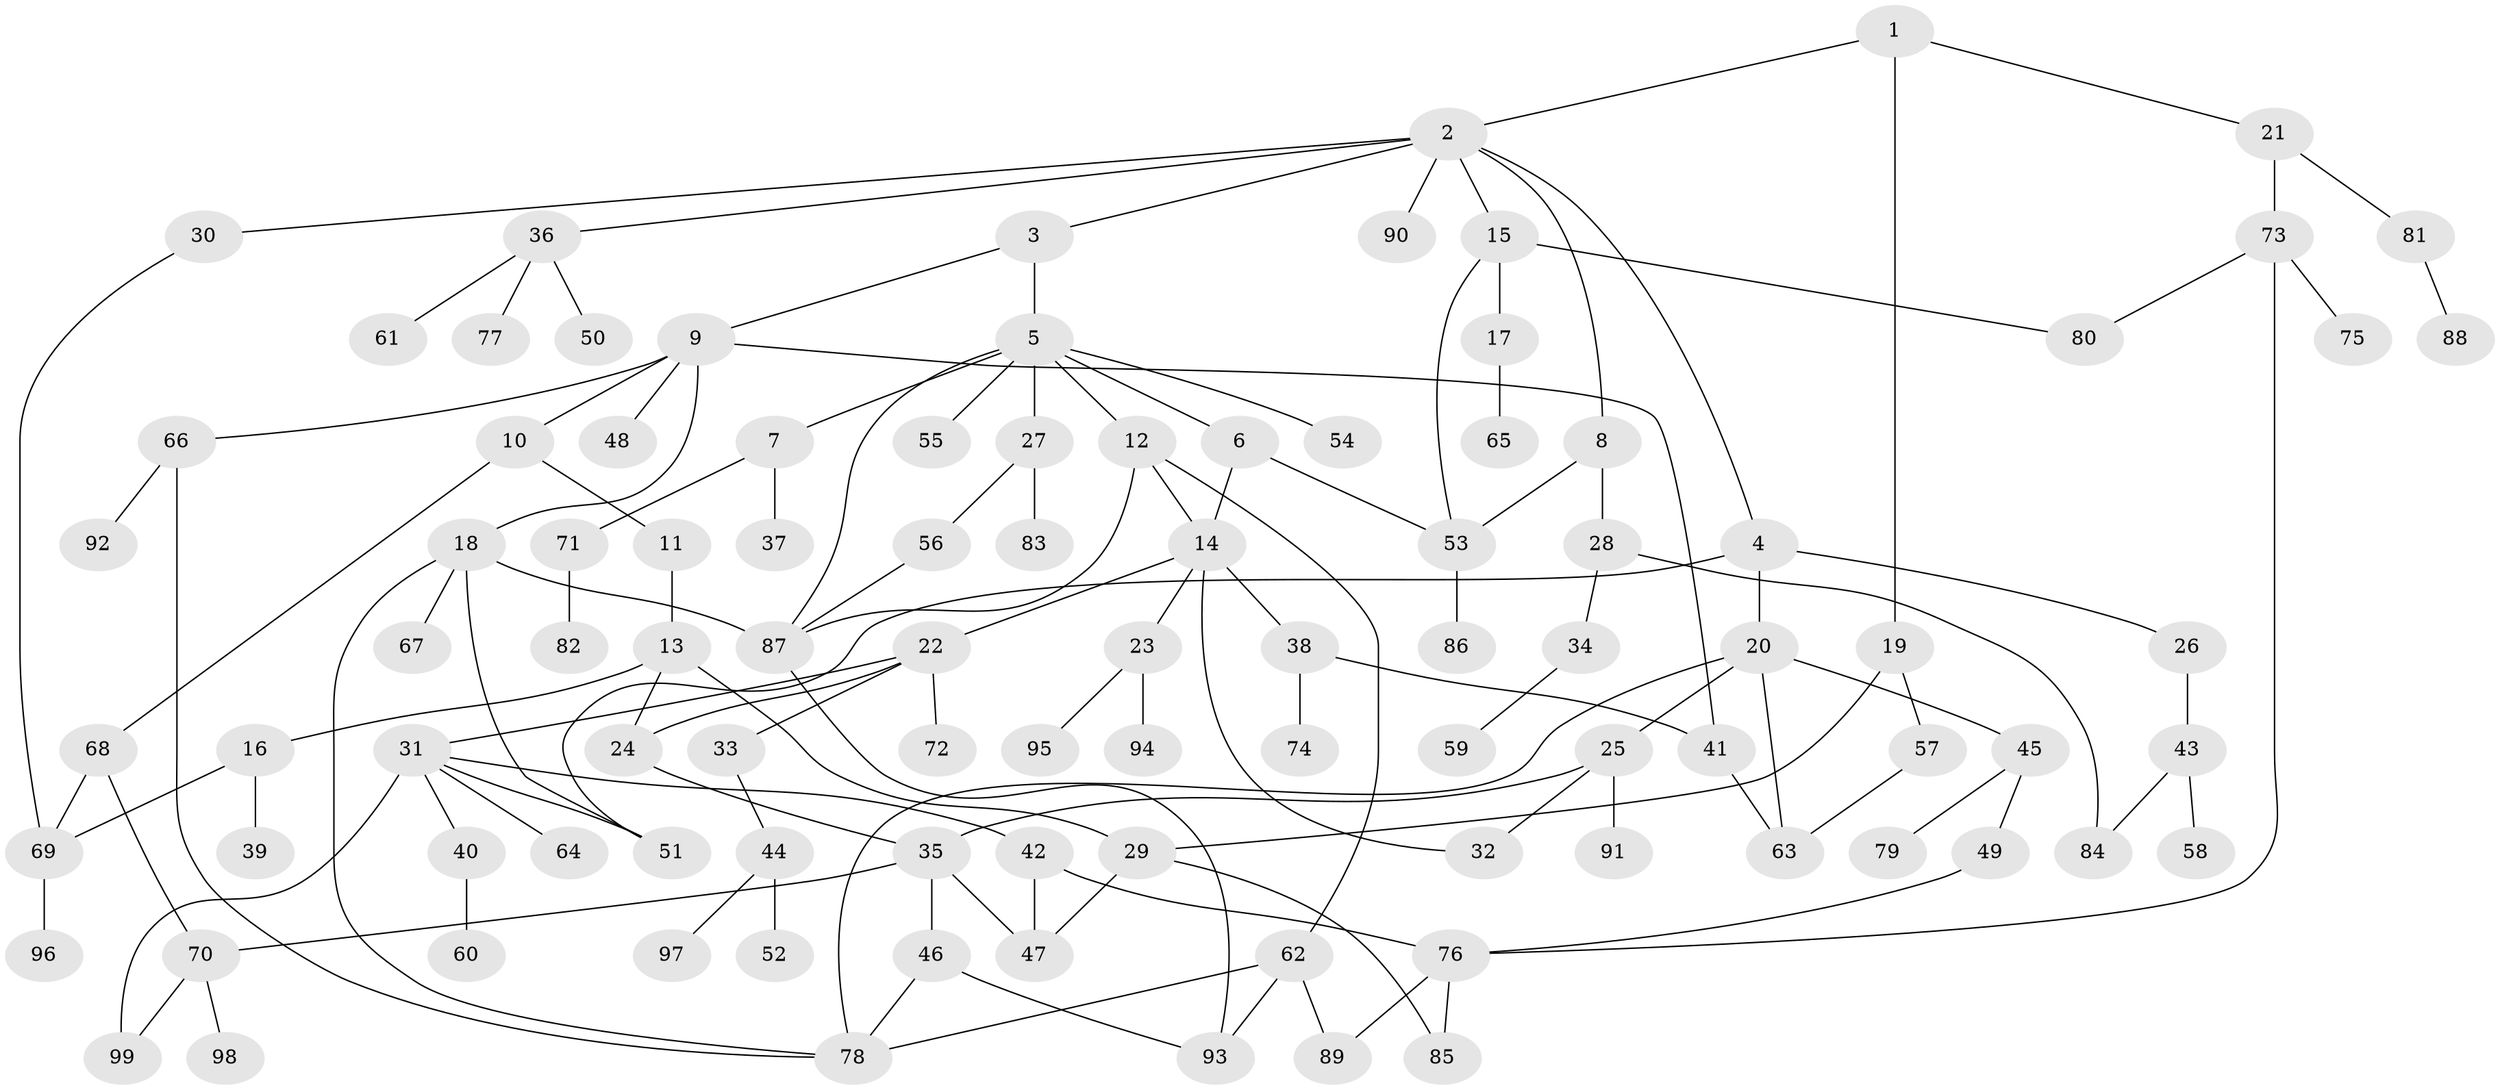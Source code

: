 // Generated by graph-tools (version 1.1) at 2025/34/03/09/25 02:34:31]
// undirected, 99 vertices, 131 edges
graph export_dot {
graph [start="1"]
  node [color=gray90,style=filled];
  1;
  2;
  3;
  4;
  5;
  6;
  7;
  8;
  9;
  10;
  11;
  12;
  13;
  14;
  15;
  16;
  17;
  18;
  19;
  20;
  21;
  22;
  23;
  24;
  25;
  26;
  27;
  28;
  29;
  30;
  31;
  32;
  33;
  34;
  35;
  36;
  37;
  38;
  39;
  40;
  41;
  42;
  43;
  44;
  45;
  46;
  47;
  48;
  49;
  50;
  51;
  52;
  53;
  54;
  55;
  56;
  57;
  58;
  59;
  60;
  61;
  62;
  63;
  64;
  65;
  66;
  67;
  68;
  69;
  70;
  71;
  72;
  73;
  74;
  75;
  76;
  77;
  78;
  79;
  80;
  81;
  82;
  83;
  84;
  85;
  86;
  87;
  88;
  89;
  90;
  91;
  92;
  93;
  94;
  95;
  96;
  97;
  98;
  99;
  1 -- 2;
  1 -- 19;
  1 -- 21;
  2 -- 3;
  2 -- 4;
  2 -- 8;
  2 -- 15;
  2 -- 30;
  2 -- 36;
  2 -- 90;
  3 -- 5;
  3 -- 9;
  4 -- 20;
  4 -- 26;
  4 -- 51;
  5 -- 6;
  5 -- 7;
  5 -- 12;
  5 -- 27;
  5 -- 54;
  5 -- 55;
  5 -- 87;
  6 -- 53;
  6 -- 14;
  7 -- 37;
  7 -- 71;
  8 -- 28;
  8 -- 53;
  9 -- 10;
  9 -- 18;
  9 -- 48;
  9 -- 66;
  9 -- 41;
  10 -- 11;
  10 -- 68;
  11 -- 13;
  12 -- 14;
  12 -- 62;
  12 -- 87;
  13 -- 16;
  13 -- 24;
  13 -- 29;
  14 -- 22;
  14 -- 23;
  14 -- 32;
  14 -- 38;
  15 -- 17;
  15 -- 80;
  15 -- 53;
  16 -- 39;
  16 -- 69;
  17 -- 65;
  18 -- 67;
  18 -- 78;
  18 -- 87;
  18 -- 51;
  19 -- 57;
  19 -- 29;
  20 -- 25;
  20 -- 45;
  20 -- 63;
  20 -- 78;
  21 -- 73;
  21 -- 81;
  22 -- 31;
  22 -- 33;
  22 -- 72;
  22 -- 24;
  23 -- 94;
  23 -- 95;
  24 -- 35;
  25 -- 91;
  25 -- 32;
  25 -- 35;
  26 -- 43;
  27 -- 56;
  27 -- 83;
  28 -- 34;
  28 -- 84;
  29 -- 47;
  29 -- 85;
  30 -- 69;
  31 -- 40;
  31 -- 42;
  31 -- 51;
  31 -- 64;
  31 -- 99;
  33 -- 44;
  34 -- 59;
  35 -- 46;
  35 -- 70;
  35 -- 47;
  36 -- 50;
  36 -- 61;
  36 -- 77;
  38 -- 41;
  38 -- 74;
  40 -- 60;
  41 -- 63;
  42 -- 47;
  42 -- 76;
  43 -- 58;
  43 -- 84;
  44 -- 52;
  44 -- 97;
  45 -- 49;
  45 -- 79;
  46 -- 93;
  46 -- 78;
  49 -- 76;
  53 -- 86;
  56 -- 87;
  57 -- 63;
  62 -- 89;
  62 -- 93;
  62 -- 78;
  66 -- 92;
  66 -- 78;
  68 -- 69;
  68 -- 70;
  69 -- 96;
  70 -- 98;
  70 -- 99;
  71 -- 82;
  73 -- 75;
  73 -- 76;
  73 -- 80;
  76 -- 85;
  76 -- 89;
  81 -- 88;
  87 -- 93;
}
